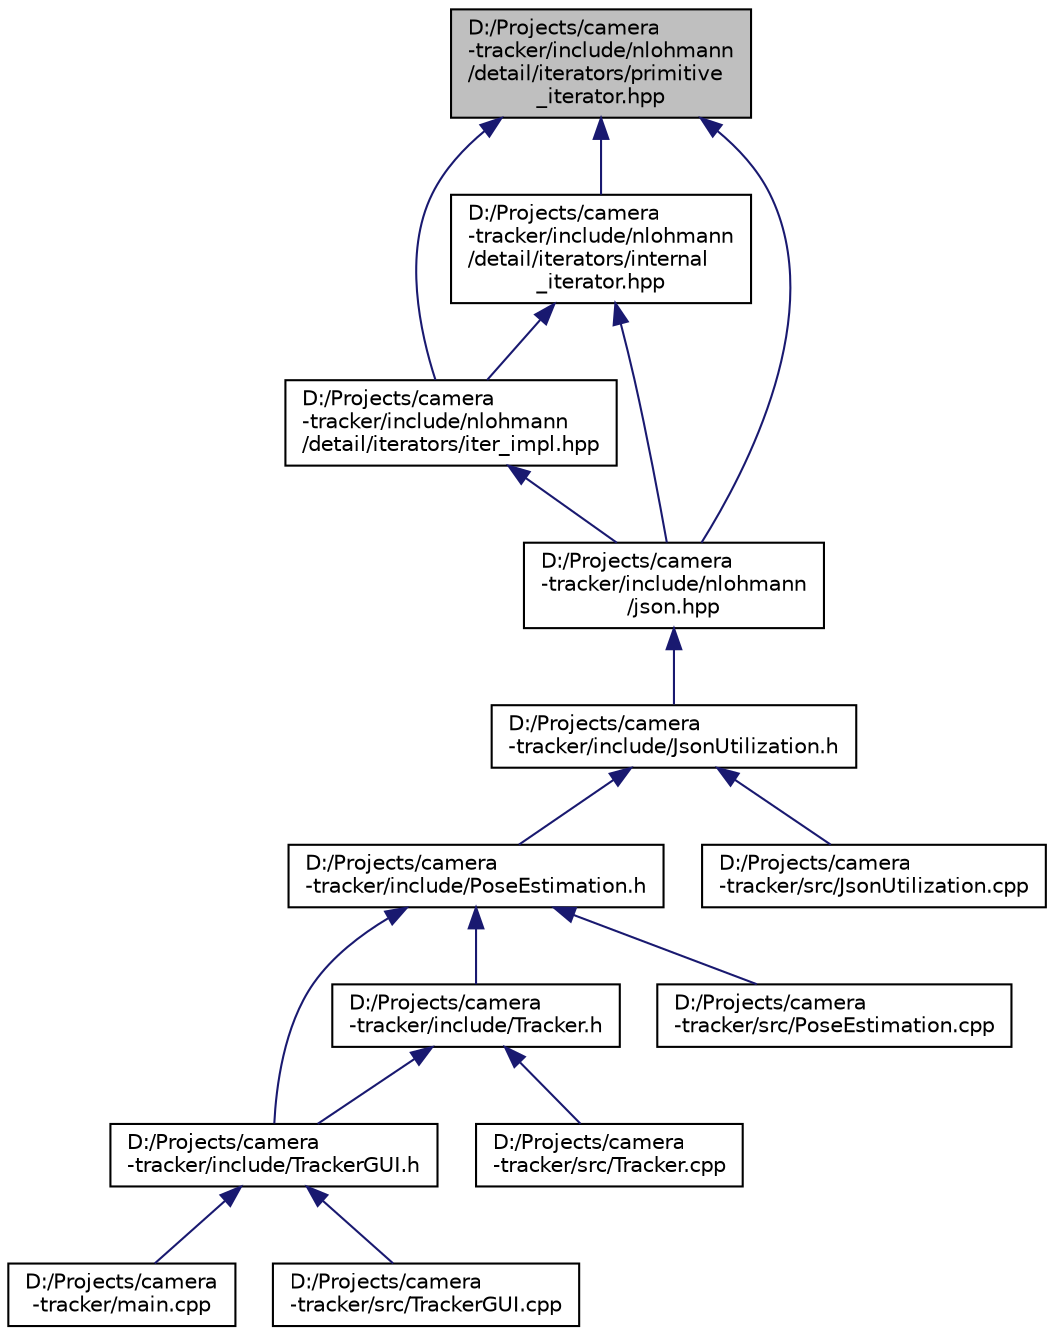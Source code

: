 digraph "D:/Projects/camera-tracker/include/nlohmann/detail/iterators/primitive_iterator.hpp"
{
 // INTERACTIVE_SVG=YES
 // LATEX_PDF_SIZE
  edge [fontname="Helvetica",fontsize="10",labelfontname="Helvetica",labelfontsize="10"];
  node [fontname="Helvetica",fontsize="10",shape=record];
  Node1 [label="D:/Projects/camera\l-tracker/include/nlohmann\l/detail/iterators/primitive\l_iterator.hpp",height=0.2,width=0.4,color="black", fillcolor="grey75", style="filled", fontcolor="black",tooltip=" "];
  Node1 -> Node2 [dir="back",color="midnightblue",fontsize="10",style="solid",fontname="Helvetica"];
  Node2 [label="D:/Projects/camera\l-tracker/include/nlohmann\l/detail/iterators/internal\l_iterator.hpp",height=0.2,width=0.4,color="black", fillcolor="white", style="filled",URL="$internal__iterator_8hpp.html",tooltip=" "];
  Node2 -> Node3 [dir="back",color="midnightblue",fontsize="10",style="solid",fontname="Helvetica"];
  Node3 [label="D:/Projects/camera\l-tracker/include/nlohmann\l/detail/iterators/iter_impl.hpp",height=0.2,width=0.4,color="black", fillcolor="white", style="filled",URL="$iter__impl_8hpp.html",tooltip=" "];
  Node3 -> Node4 [dir="back",color="midnightblue",fontsize="10",style="solid",fontname="Helvetica"];
  Node4 [label="D:/Projects/camera\l-tracker/include/nlohmann\l/json.hpp",height=0.2,width=0.4,color="black", fillcolor="white", style="filled",URL="$json_8hpp.html",tooltip=" "];
  Node4 -> Node5 [dir="back",color="midnightblue",fontsize="10",style="solid",fontname="Helvetica"];
  Node5 [label="D:/Projects/camera\l-tracker/include/JsonUtilization.h",height=0.2,width=0.4,color="black", fillcolor="white", style="filled",URL="$_json_utilization_8h.html",tooltip="This file contains the declaration of the namespace jsonUtilization."];
  Node5 -> Node6 [dir="back",color="midnightblue",fontsize="10",style="solid",fontname="Helvetica"];
  Node6 [label="D:/Projects/camera\l-tracker/include/PoseEstimation.h",height=0.2,width=0.4,color="black", fillcolor="white", style="filled",URL="$_pose_estimation_8h.html",tooltip="This file contains the declaration of the PoseEstimation class."];
  Node6 -> Node7 [dir="back",color="midnightblue",fontsize="10",style="solid",fontname="Helvetica"];
  Node7 [label="D:/Projects/camera\l-tracker/include/Tracker.h",height=0.2,width=0.4,color="black", fillcolor="white", style="filled",URL="$_tracker_8h.html",tooltip="This file contains declarations of the Tracker class."];
  Node7 -> Node8 [dir="back",color="midnightblue",fontsize="10",style="solid",fontname="Helvetica"];
  Node8 [label="D:/Projects/camera\l-tracker/include/TrackerGUI.h",height=0.2,width=0.4,color="black", fillcolor="white", style="filled",URL="$_tracker_g_u_i_8h.html",tooltip="This file contains declarations of the implementation for GUI."];
  Node8 -> Node9 [dir="back",color="midnightblue",fontsize="10",style="solid",fontname="Helvetica"];
  Node9 [label="D:/Projects/camera\l-tracker/main.cpp",height=0.2,width=0.4,color="black", fillcolor="white", style="filled",URL="$main_8cpp.html",tooltip=" "];
  Node8 -> Node10 [dir="back",color="midnightblue",fontsize="10",style="solid",fontname="Helvetica"];
  Node10 [label="D:/Projects/camera\l-tracker/src/TrackerGUI.cpp",height=0.2,width=0.4,color="black", fillcolor="white", style="filled",URL="$_tracker_g_u_i_8cpp.html",tooltip=" "];
  Node7 -> Node11 [dir="back",color="midnightblue",fontsize="10",style="solid",fontname="Helvetica"];
  Node11 [label="D:/Projects/camera\l-tracker/src/Tracker.cpp",height=0.2,width=0.4,color="black", fillcolor="white", style="filled",URL="$_tracker_8cpp.html",tooltip=" "];
  Node6 -> Node8 [dir="back",color="midnightblue",fontsize="10",style="solid",fontname="Helvetica"];
  Node6 -> Node12 [dir="back",color="midnightblue",fontsize="10",style="solid",fontname="Helvetica"];
  Node12 [label="D:/Projects/camera\l-tracker/src/PoseEstimation.cpp",height=0.2,width=0.4,color="black", fillcolor="white", style="filled",URL="$_pose_estimation_8cpp.html",tooltip=" "];
  Node5 -> Node13 [dir="back",color="midnightblue",fontsize="10",style="solid",fontname="Helvetica"];
  Node13 [label="D:/Projects/camera\l-tracker/src/JsonUtilization.cpp",height=0.2,width=0.4,color="black", fillcolor="white", style="filled",URL="$_json_utilization_8cpp.html",tooltip=" "];
  Node2 -> Node4 [dir="back",color="midnightblue",fontsize="10",style="solid",fontname="Helvetica"];
  Node1 -> Node3 [dir="back",color="midnightblue",fontsize="10",style="solid",fontname="Helvetica"];
  Node1 -> Node4 [dir="back",color="midnightblue",fontsize="10",style="solid",fontname="Helvetica"];
}
